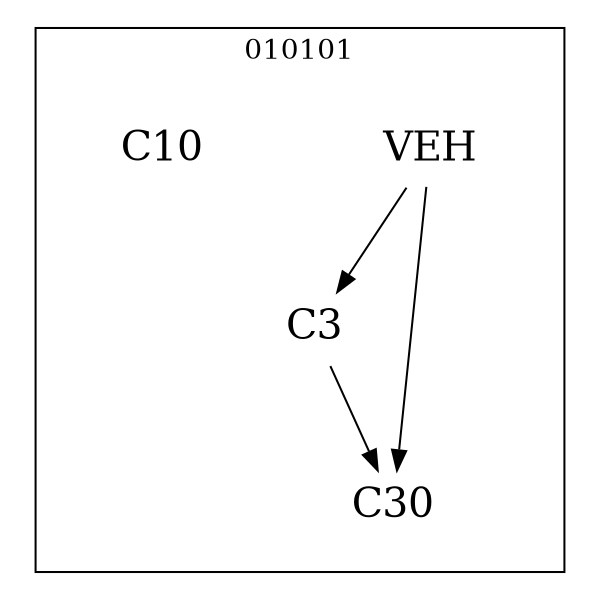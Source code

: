 strict digraph DAGS {
	size = "4,4!" ; ratio ="fill"; subgraph cluster_0{
			labeldoc = "t";
			label = "010101";node	[label= VEH, shape = plaintext, fontsize=20] VEH;node	[label= C3, shape = plaintext, fontsize=20] C3;node	[label= C10, shape = plaintext, fontsize=20] C10;node	[label= C30, shape = plaintext, fontsize=20] C30;
VEH->C3;
VEH->C30;
C3->C30;
	}}